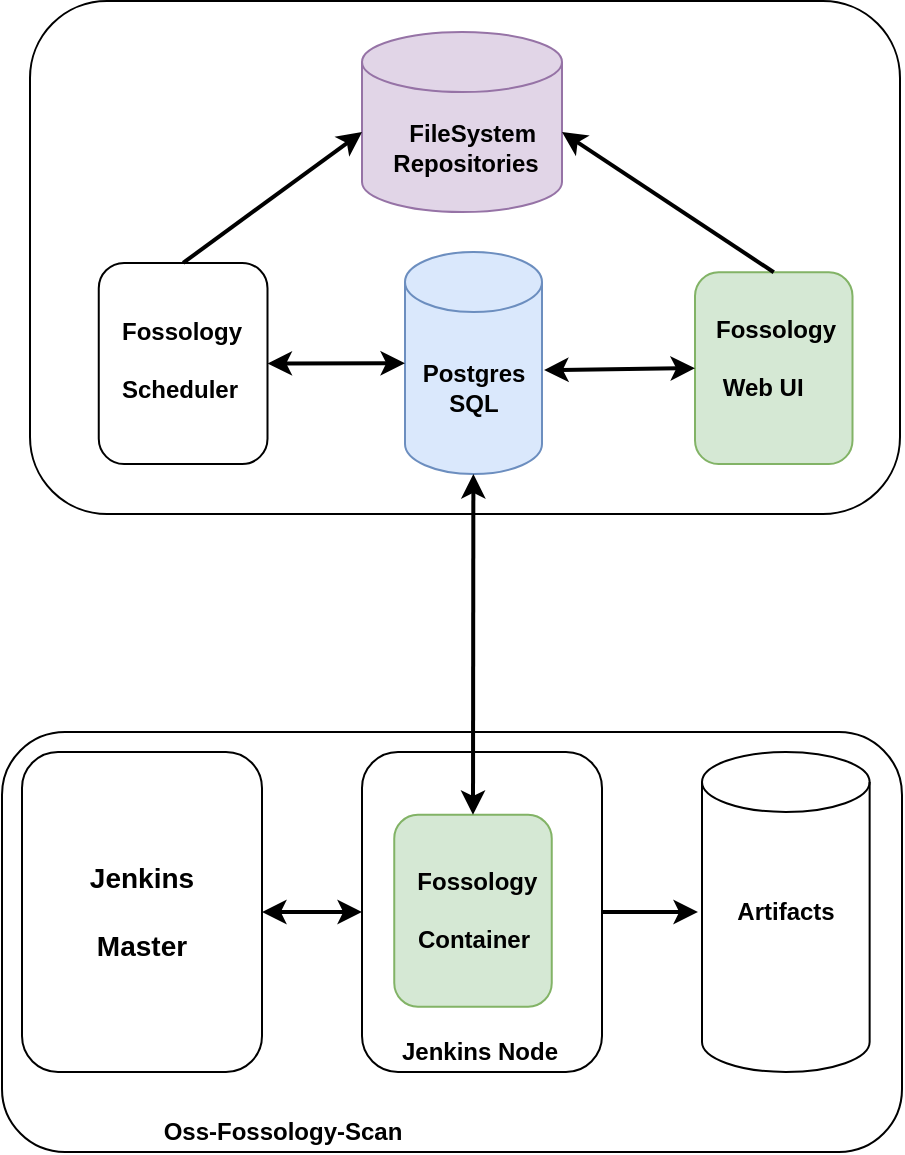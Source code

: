 <mxfile version="13.5.9" type="github">
  <diagram id="3UTb-fLnf4KV-s_43TrR" name="Page-1">
    <mxGraphModel dx="1422" dy="727" grid="1" gridSize="10" guides="1" tooltips="1" connect="1" arrows="1" fold="1" page="1" pageScale="1" pageWidth="850" pageHeight="1100" math="0" shadow="0">
      <root>
        <mxCell id="0" />
        <mxCell id="1" parent="0" />
        <mxCell id="mkOtyraIFmE1bGXFwr_z-38" value="" style="rounded=1;whiteSpace=wrap;html=1;" vertex="1" parent="1">
          <mxGeometry x="150" y="430" width="450" height="210" as="geometry" />
        </mxCell>
        <mxCell id="mkOtyraIFmE1bGXFwr_z-32" value="" style="rounded=1;whiteSpace=wrap;html=1;" vertex="1" parent="1">
          <mxGeometry x="330" y="440" width="120" height="160" as="geometry" />
        </mxCell>
        <mxCell id="mkOtyraIFmE1bGXFwr_z-2" value="" style="rounded=1;whiteSpace=wrap;html=1;rotation=90;" vertex="1" parent="1">
          <mxGeometry x="253.25" y="-24.75" width="256.5" height="435" as="geometry" />
        </mxCell>
        <mxCell id="mkOtyraIFmE1bGXFwr_z-3" value="" style="rounded=1;whiteSpace=wrap;html=1;rotation=90;" vertex="1" parent="1">
          <mxGeometry x="190.28" y="203.54" width="100.57" height="84.37" as="geometry" />
        </mxCell>
        <mxCell id="mkOtyraIFmE1bGXFwr_z-5" value="" style="rounded=1;whiteSpace=wrap;html=1;rotation=90;fillColor=#d5e8d4;strokeColor=#82b366;" vertex="1" parent="1">
          <mxGeometry x="487.94" y="208.69" width="95.88" height="78.75" as="geometry" />
        </mxCell>
        <mxCell id="mkOtyraIFmE1bGXFwr_z-9" value="" style="shape=cylinder2;whiteSpace=wrap;html=1;boundedLbl=1;backgroundOutline=1;size=15;fillColor=#dae8fc;strokeColor=#6c8ebf;" vertex="1" parent="1">
          <mxGeometry x="351.5" y="190" width="68.5" height="111" as="geometry" />
        </mxCell>
        <mxCell id="mkOtyraIFmE1bGXFwr_z-6" value="&lt;div&gt;&lt;b&gt;Postgres&lt;/b&gt;&lt;/div&gt;&lt;div&gt;&lt;b&gt;SQL&lt;br&gt;&lt;/b&gt;&lt;/div&gt;" style="text;html=1;strokeColor=none;fillColor=none;align=center;verticalAlign=middle;whiteSpace=wrap;rounded=0;" vertex="1" parent="1">
          <mxGeometry x="365.5" y="248" width="40" height="20" as="geometry" />
        </mxCell>
        <mxCell id="mkOtyraIFmE1bGXFwr_z-10" value="&lt;div align=&quot;justify&quot;&gt;&lt;b&gt;Fossology&lt;/b&gt;&lt;/div&gt;&lt;div align=&quot;justify&quot;&gt;&lt;b&gt;&lt;br&gt;&lt;/b&gt;&lt;/div&gt;&lt;div align=&quot;justify&quot;&gt;&lt;b&gt;Scheduler&lt;/b&gt;&lt;/div&gt;" style="text;html=1;strokeColor=none;fillColor=none;align=center;verticalAlign=middle;whiteSpace=wrap;rounded=0;" vertex="1" parent="1">
          <mxGeometry x="219.5" y="234" width="40" height="20" as="geometry" />
        </mxCell>
        <mxCell id="mkOtyraIFmE1bGXFwr_z-11" value="&lt;div align=&quot;justify&quot;&gt;&lt;b&gt;Fossology&lt;/b&gt;&lt;/div&gt;&lt;div align=&quot;justify&quot;&gt;&lt;b&gt;&lt;br&gt;&lt;/b&gt;&lt;/div&gt;&lt;div align=&quot;justify&quot;&gt;&lt;b&gt;&amp;nbsp;Web UI&lt;/b&gt;&lt;/div&gt;" style="text;html=1;strokeColor=none;fillColor=none;align=center;verticalAlign=middle;whiteSpace=wrap;rounded=0;" vertex="1" parent="1">
          <mxGeometry x="509" y="233" width="56" height="20" as="geometry" />
        </mxCell>
        <mxCell id="mkOtyraIFmE1bGXFwr_z-14" value="" style="shape=cylinder2;whiteSpace=wrap;html=1;boundedLbl=1;backgroundOutline=1;size=15;fillColor=#e1d5e7;strokeColor=#9673a6;" vertex="1" parent="1">
          <mxGeometry x="330" y="80" width="100" height="90" as="geometry" />
        </mxCell>
        <mxCell id="mkOtyraIFmE1bGXFwr_z-15" value="&lt;div&gt;&lt;b&gt;&amp;nbsp; FileSystem&lt;/b&gt;&lt;/div&gt;&lt;div&gt;&lt;b&gt;Repositories&lt;br&gt;&lt;/b&gt;&lt;/div&gt;" style="text;html=1;strokeColor=none;fillColor=none;align=center;verticalAlign=middle;whiteSpace=wrap;rounded=0;" vertex="1" parent="1">
          <mxGeometry x="362" y="128" width="40" height="20" as="geometry" />
        </mxCell>
        <mxCell id="mkOtyraIFmE1bGXFwr_z-19" value="" style="endArrow=classic;startArrow=classic;html=1;exitX=0.5;exitY=0;exitDx=0;exitDy=0;strokeWidth=2;" edge="1" parent="1" source="mkOtyraIFmE1bGXFwr_z-3" target="mkOtyraIFmE1bGXFwr_z-9">
          <mxGeometry width="50" height="50" relative="1" as="geometry">
            <mxPoint x="400" y="310" as="sourcePoint" />
            <mxPoint x="450" y="260" as="targetPoint" />
          </mxGeometry>
        </mxCell>
        <mxCell id="mkOtyraIFmE1bGXFwr_z-21" value="" style="endArrow=classic;startArrow=classic;html=1;entryX=0.5;entryY=1;entryDx=0;entryDy=0;exitX=1.015;exitY=0.532;exitDx=0;exitDy=0;exitPerimeter=0;strokeWidth=2;" edge="1" parent="1" source="mkOtyraIFmE1bGXFwr_z-9" target="mkOtyraIFmE1bGXFwr_z-5">
          <mxGeometry width="50" height="50" relative="1" as="geometry">
            <mxPoint x="400" y="310" as="sourcePoint" />
            <mxPoint x="450" y="260" as="targetPoint" />
          </mxGeometry>
        </mxCell>
        <mxCell id="mkOtyraIFmE1bGXFwr_z-23" value="" style="endArrow=classic;html=1;exitX=0;exitY=0.5;exitDx=0;exitDy=0;entryX=0;entryY=0.556;entryDx=0;entryDy=0;entryPerimeter=0;strokeWidth=2;" edge="1" parent="1" source="mkOtyraIFmE1bGXFwr_z-3" target="mkOtyraIFmE1bGXFwr_z-14">
          <mxGeometry width="50" height="50" relative="1" as="geometry">
            <mxPoint x="400" y="310" as="sourcePoint" />
            <mxPoint x="450" y="260" as="targetPoint" />
          </mxGeometry>
        </mxCell>
        <mxCell id="mkOtyraIFmE1bGXFwr_z-24" value="" style="endArrow=classic;html=1;entryX=1;entryY=0.556;entryDx=0;entryDy=0;entryPerimeter=0;exitX=0;exitY=0.5;exitDx=0;exitDy=0;strokeWidth=2;" edge="1" parent="1" source="mkOtyraIFmE1bGXFwr_z-5" target="mkOtyraIFmE1bGXFwr_z-14">
          <mxGeometry width="50" height="50" relative="1" as="geometry">
            <mxPoint x="400" y="310" as="sourcePoint" />
            <mxPoint x="450" y="260" as="targetPoint" />
          </mxGeometry>
        </mxCell>
        <mxCell id="mkOtyraIFmE1bGXFwr_z-26" value="" style="rounded=1;whiteSpace=wrap;html=1;rotation=90;fillColor=#d5e8d4;strokeColor=#82b366;" vertex="1" parent="1">
          <mxGeometry x="337.56" y="480" width="95.88" height="78.75" as="geometry" />
        </mxCell>
        <mxCell id="mkOtyraIFmE1bGXFwr_z-27" value="&lt;div&gt;&lt;b&gt;&amp;nbsp;Fossology&lt;/b&gt;&lt;/div&gt;&lt;div&gt;&lt;b&gt;&lt;br&gt;&lt;/b&gt;&lt;/div&gt;&lt;div&gt;&lt;b&gt;Container&lt;br&gt;&lt;/b&gt;&lt;/div&gt;" style="text;html=1;strokeColor=none;fillColor=none;align=center;verticalAlign=middle;whiteSpace=wrap;rounded=0;" vertex="1" parent="1">
          <mxGeometry x="365.5" y="509.37" width="40" height="20" as="geometry" />
        </mxCell>
        <mxCell id="mkOtyraIFmE1bGXFwr_z-30" value="&lt;b&gt;Artifacts&lt;/b&gt;" style="shape=cylinder2;whiteSpace=wrap;html=1;boundedLbl=1;backgroundOutline=1;size=15;" vertex="1" parent="1">
          <mxGeometry x="500" y="440" width="83.82" height="160" as="geometry" />
        </mxCell>
        <mxCell id="mkOtyraIFmE1bGXFwr_z-31" value="" style="endArrow=classic;startArrow=classic;html=1;strokeWidth=2;exitX=0;exitY=0.5;exitDx=0;exitDy=0;" edge="1" parent="1" source="mkOtyraIFmE1bGXFwr_z-26" target="mkOtyraIFmE1bGXFwr_z-9">
          <mxGeometry width="50" height="50" relative="1" as="geometry">
            <mxPoint x="400" y="440" as="sourcePoint" />
            <mxPoint x="450" y="390" as="targetPoint" />
          </mxGeometry>
        </mxCell>
        <mxCell id="mkOtyraIFmE1bGXFwr_z-33" value="&lt;div&gt;&lt;font style=&quot;font-size: 14px&quot;&gt;&lt;b&gt;Jenkins&lt;/b&gt;&lt;/font&gt;&lt;/div&gt;&lt;div&gt;&lt;font style=&quot;font-size: 14px&quot;&gt;&lt;b&gt;&lt;br&gt;&lt;/b&gt;&lt;/font&gt;&lt;/div&gt;&lt;div&gt;&lt;font style=&quot;font-size: 14px&quot;&gt;&lt;b&gt; Master&lt;/b&gt;&lt;/font&gt;&lt;/div&gt;" style="rounded=1;whiteSpace=wrap;html=1;" vertex="1" parent="1">
          <mxGeometry x="160" y="440" width="120" height="160" as="geometry" />
        </mxCell>
        <mxCell id="mkOtyraIFmE1bGXFwr_z-35" value="&lt;b&gt;Jenkins Node&lt;/b&gt;" style="text;html=1;strokeColor=none;fillColor=none;align=center;verticalAlign=middle;whiteSpace=wrap;rounded=0;" vertex="1" parent="1">
          <mxGeometry x="337.56" y="580" width="102.44" height="20" as="geometry" />
        </mxCell>
        <mxCell id="mkOtyraIFmE1bGXFwr_z-36" value="" style="endArrow=classic;startArrow=classic;html=1;strokeWidth=2;exitX=1;exitY=0.5;exitDx=0;exitDy=0;entryX=0;entryY=0.5;entryDx=0;entryDy=0;" edge="1" parent="1" source="mkOtyraIFmE1bGXFwr_z-33" target="mkOtyraIFmE1bGXFwr_z-32">
          <mxGeometry width="50" height="50" relative="1" as="geometry">
            <mxPoint x="400" y="410" as="sourcePoint" />
            <mxPoint x="450" y="360" as="targetPoint" />
          </mxGeometry>
        </mxCell>
        <mxCell id="mkOtyraIFmE1bGXFwr_z-37" value="" style="endArrow=classic;html=1;strokeWidth=2;exitX=1;exitY=0.5;exitDx=0;exitDy=0;entryX=-0.024;entryY=0.5;entryDx=0;entryDy=0;entryPerimeter=0;" edge="1" parent="1" source="mkOtyraIFmE1bGXFwr_z-32" target="mkOtyraIFmE1bGXFwr_z-30">
          <mxGeometry width="50" height="50" relative="1" as="geometry">
            <mxPoint x="400" y="410" as="sourcePoint" />
            <mxPoint x="450" y="360" as="targetPoint" />
          </mxGeometry>
        </mxCell>
        <mxCell id="mkOtyraIFmE1bGXFwr_z-39" value="&lt;b&gt;Oss-Fossology-Scan&lt;/b&gt;" style="text;html=1;strokeColor=none;fillColor=none;align=center;verticalAlign=middle;whiteSpace=wrap;rounded=0;" vertex="1" parent="1">
          <mxGeometry x="179.5" y="620" width="220.5" height="20" as="geometry" />
        </mxCell>
      </root>
    </mxGraphModel>
  </diagram>
</mxfile>
